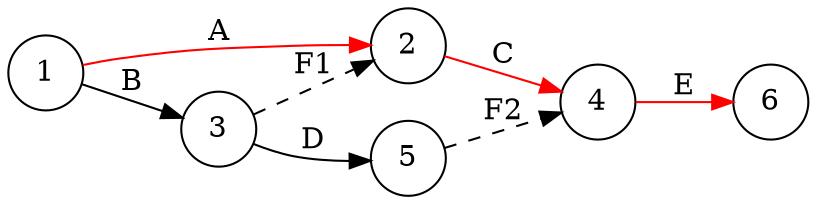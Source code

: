 digraph G {
    rankdir=LR;
    node [shape=circle];
    edge [splines=line];
    1 -> 2 [label="A", fillcolor=red, color=red];
    1 -> 3 [label="B"];
    3 -> 5 [label="D"];
    2 -> 4 [label="C",  fillcolor=red, color=red];
    4 -> 6 [label="E",  fillcolor=red, color=red];
    3 -> 2 [label="F1", style=dashed];
    5 -> 4 [label="F2", style=dashed];
}
